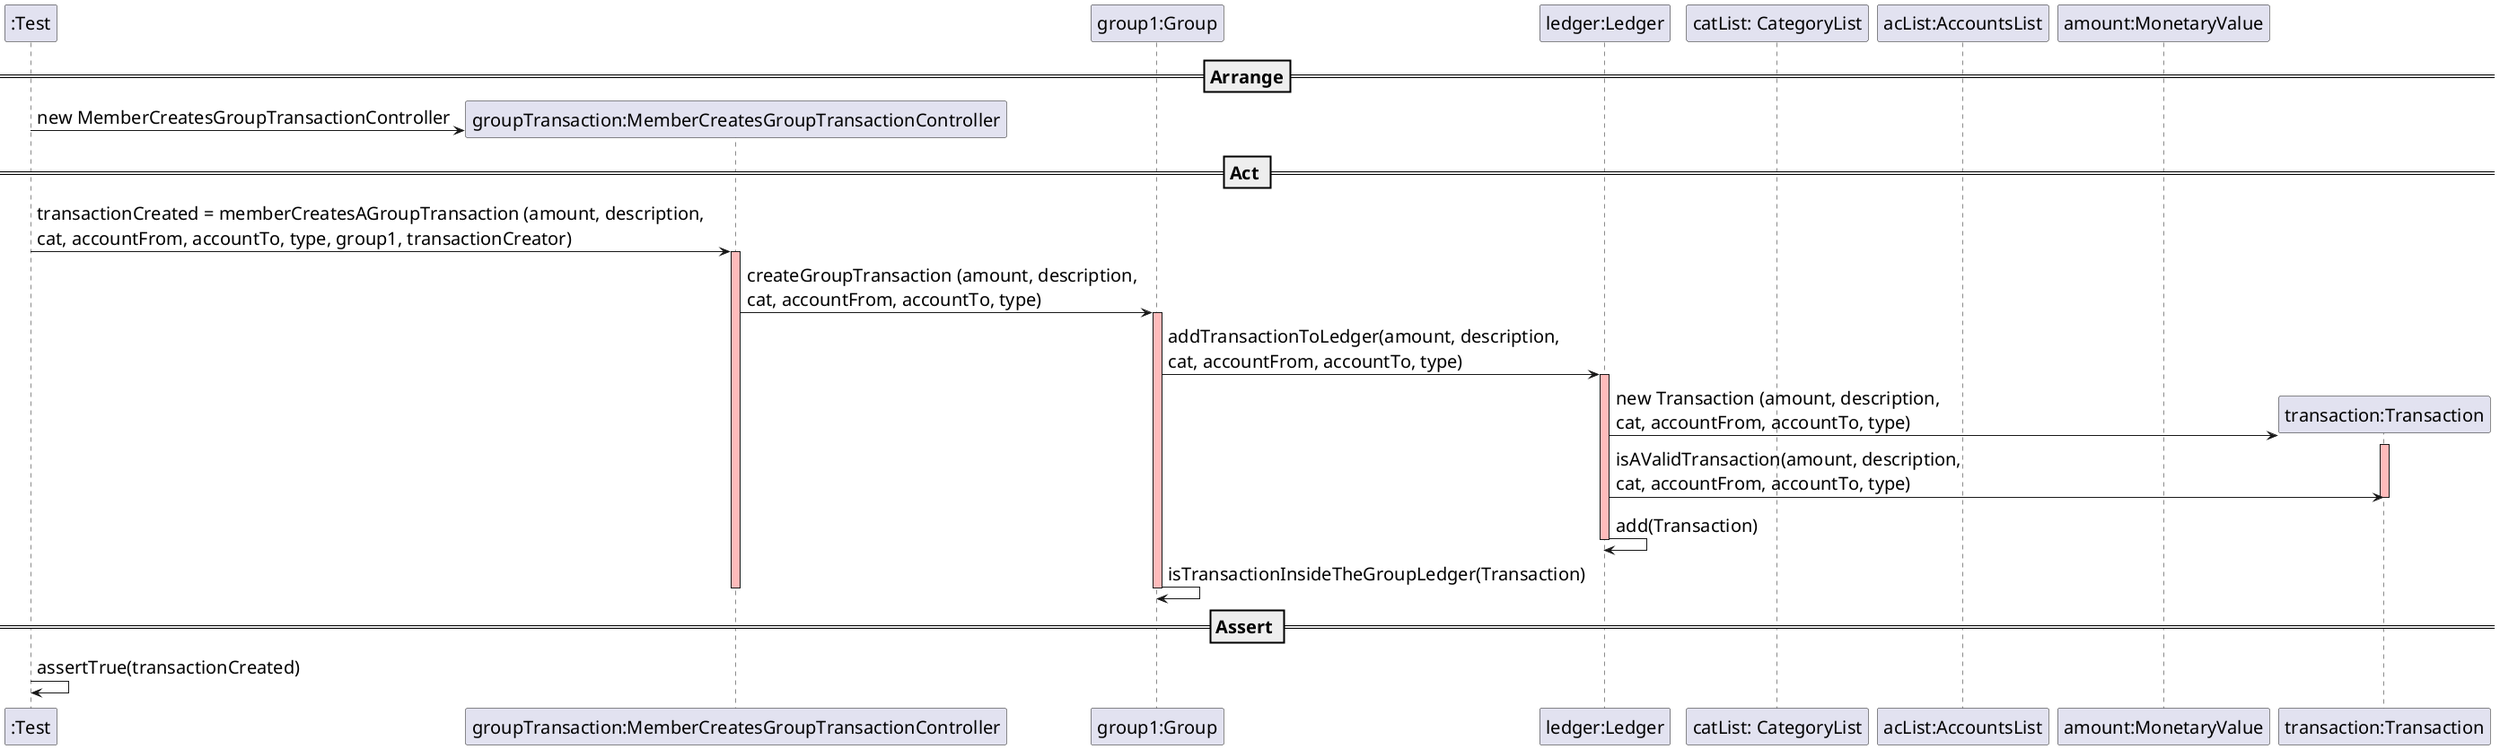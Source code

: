 @startuml

skinparam DefaultFontSize 20

create ":Test"

==Arrange==
create "groupTransaction:MemberCreatesGroupTransactionController"
":Test" -> "groupTransaction:MemberCreatesGroupTransactionController" : new MemberCreatesGroupTransactionController

participant "group1:Group"
participant "ledger:Ledger"
participant "catList: CategoryList"
participant "acList:AccountsList"
participant "amount:MonetaryValue"

== Act ==

":Test" -> "groupTransaction:MemberCreatesGroupTransactionController" : transactionCreated = memberCreatesAGroupTransaction (amount, description, \ncat, accountFrom, accountTo, type, group1, transactionCreator)
activate "groupTransaction:MemberCreatesGroupTransactionController"  #FFBBBB

"groupTransaction:MemberCreatesGroupTransactionController" -> "group1:Group" : createGroupTransaction (amount, description, \ncat, accountFrom, accountTo, type)
activate "group1:Group"  #FFBBBB

"group1:Group" -> "ledger:Ledger" : addTransactionToLedger(amount, description, \ncat, accountFrom, accountTo, type)
activate "ledger:Ledger"  #FFBBBB

create "transaction:Transaction"
"ledger:Ledger" -> "transaction:Transaction" : new Transaction (amount, description, \ncat, accountFrom, accountTo, type)
activate "transaction:Transaction"  #FFBBBB

"ledger:Ledger" -> "transaction:Transaction" : isAValidTransaction(amount, description, \ncat, accountFrom, accountTo, type)
deactivate "transaction:Transaction"  #FFBBBB

"ledger:Ledger" -> "ledger:Ledger": add(Transaction)
deactivate "ledger:Ledger"  #FFBBBB

"group1:Group" -> "group1:Group" : isTransactionInsideTheGroupLedger(Transaction)

deactivate "group1:Group"  #FFBBBB
deactivate "groupTransaction:MemberCreatesGroupTransactionController" #FFBBBB

== Assert ==

":Test" -> ":Test" : assertTrue(transactionCreated)

@enduml